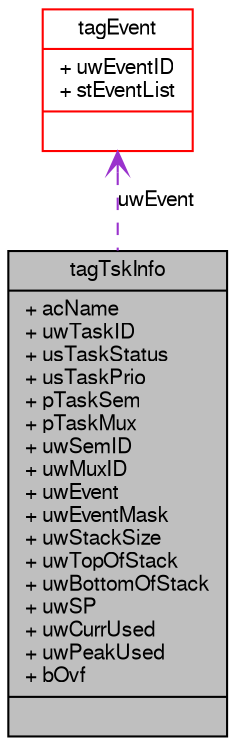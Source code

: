 digraph G
{
  bgcolor="transparent";
  edge [fontname="FreeSans",fontsize="10",labelfontname="FreeSans",labelfontsize="10"];
  node [fontname="FreeSans",fontsize="10",shape=record];
  Node1 [label="{tagTskInfo\n|+ acName\l+ uwTaskID\l+ usTaskStatus\l+ usTaskPrio\l+ pTaskSem\l+ pTaskMux\l+ uwSemID\l+ uwMuxID\l+ uwEvent\l+ uwEventMask\l+ uwStackSize\l+ uwTopOfStack\l+ uwBottomOfStack\l+ uwSP\l+ uwCurrUsed\l+ uwPeakUsed\l+ bOvf\l|}",height=0.2,width=0.4,color="black", fillcolor="grey75", style="filled" fontcolor="black"];
  Node2 -> Node1 [dir=back,color="darkorchid3",fontsize="10",style="dashed",label="uwEvent",arrowtail="open",fontname="FreeSans"];
  Node2 [label="{tagEvent\n|+ uwEventID\l+ stEventList\l|}",height=0.2,width=0.4,color="red",URL="$a00014.html",tooltip="Event control structure"];
}
